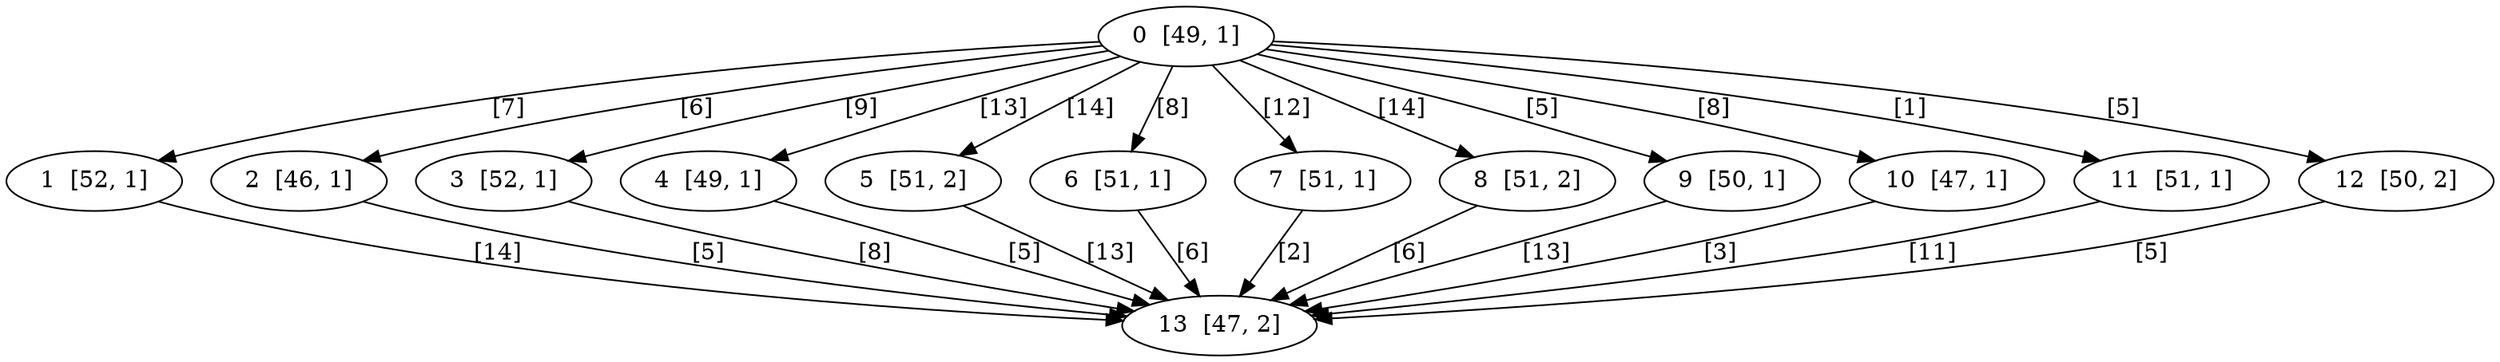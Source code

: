digraph DAG {
    0  [label="0  [49, 1]"]
    1  [label="1  [52, 1]"]
    2  [label="2  [46, 1]"]
    3  [label="3  [52, 1]"]
    4  [label="4  [49, 1]"]
    5  [label="5  [51, 2]"]
    6  [label="6  [51, 1]"]
    7  [label="7  [51, 1]"]
    8  [label="8  [51, 2]"]
    9  [label="9  [50, 1]"]
    10  [label="10  [47, 1]"]
    11  [label="11  [51, 1]"]
    12  [label="12  [50, 2]"]
    13  [label="13  [47, 2]"]

    0 -> 1    [ label = "[7]" ]
    0 -> 2    [ label = "[6]" ]
    0 -> 3    [ label = "[9]" ]
    0 -> 4    [ label = "[13]" ]
    0 -> 5    [ label = "[14]" ]
    0 -> 6    [ label = "[8]" ]
    0 -> 7    [ label = "[12]" ]
    0 -> 8    [ label = "[14]" ]
    0 -> 9    [ label = "[5]" ]
    0 -> 10    [ label = "[8]" ]
    0 -> 11    [ label = "[1]" ]
    0 -> 12    [ label = "[5]" ]
    1 -> 13    [ label = "[14]" ]
    2 -> 13    [ label = "[5]" ]
    3 -> 13    [ label = "[8]" ]
    4 -> 13    [ label = "[5]" ]
    5 -> 13    [ label = "[13]" ]
    6 -> 13    [ label = "[6]" ]
    7 -> 13    [ label = "[2]" ]
    8 -> 13    [ label = "[6]" ]
    9 -> 13    [ label = "[13]" ]
    10 -> 13    [ label = "[3]" ]
    11 -> 13    [ label = "[11]" ]
    12 -> 13    [ label = "[5]" ]
}
